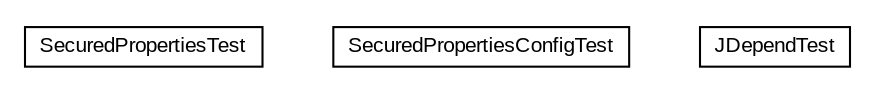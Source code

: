 #!/usr/local/bin/dot
#
# Class diagram 
# Generated by UMLGraph version R5_6-24-gf6e263 (http://www.umlgraph.org/)
#

digraph G {
	edge [fontname="arial",fontsize=10,labelfontname="arial",labelfontsize=10];
	node [fontname="arial",fontsize=10,shape=plaintext];
	nodesep=0.25;
	ranksep=0.5;
	// net.brabenetz.lib.securedproperties.SecuredPropertiesTest
	c53 [label=<<table title="net.brabenetz.lib.securedproperties.SecuredPropertiesTest" border="0" cellborder="1" cellspacing="0" cellpadding="2" port="p" href="./SecuredPropertiesTest.html">
		<tr><td><table border="0" cellspacing="0" cellpadding="1">
<tr><td align="center" balign="center"> SecuredPropertiesTest </td></tr>
		</table></td></tr>
		</table>>, URL="./SecuredPropertiesTest.html", fontname="arial", fontcolor="black", fontsize=10.0];
	// net.brabenetz.lib.securedproperties.SecuredPropertiesConfigTest
	c54 [label=<<table title="net.brabenetz.lib.securedproperties.SecuredPropertiesConfigTest" border="0" cellborder="1" cellspacing="0" cellpadding="2" port="p" href="./SecuredPropertiesConfigTest.html">
		<tr><td><table border="0" cellspacing="0" cellpadding="1">
<tr><td align="center" balign="center"> SecuredPropertiesConfigTest </td></tr>
		</table></td></tr>
		</table>>, URL="./SecuredPropertiesConfigTest.html", fontname="arial", fontcolor="black", fontsize=10.0];
	// net.brabenetz.lib.securedproperties.JDependTest
	c55 [label=<<table title="net.brabenetz.lib.securedproperties.JDependTest" border="0" cellborder="1" cellspacing="0" cellpadding="2" port="p" href="./JDependTest.html">
		<tr><td><table border="0" cellspacing="0" cellpadding="1">
<tr><td align="center" balign="center"> JDependTest </td></tr>
		</table></td></tr>
		</table>>, URL="./JDependTest.html", fontname="arial", fontcolor="black", fontsize=10.0];
}

